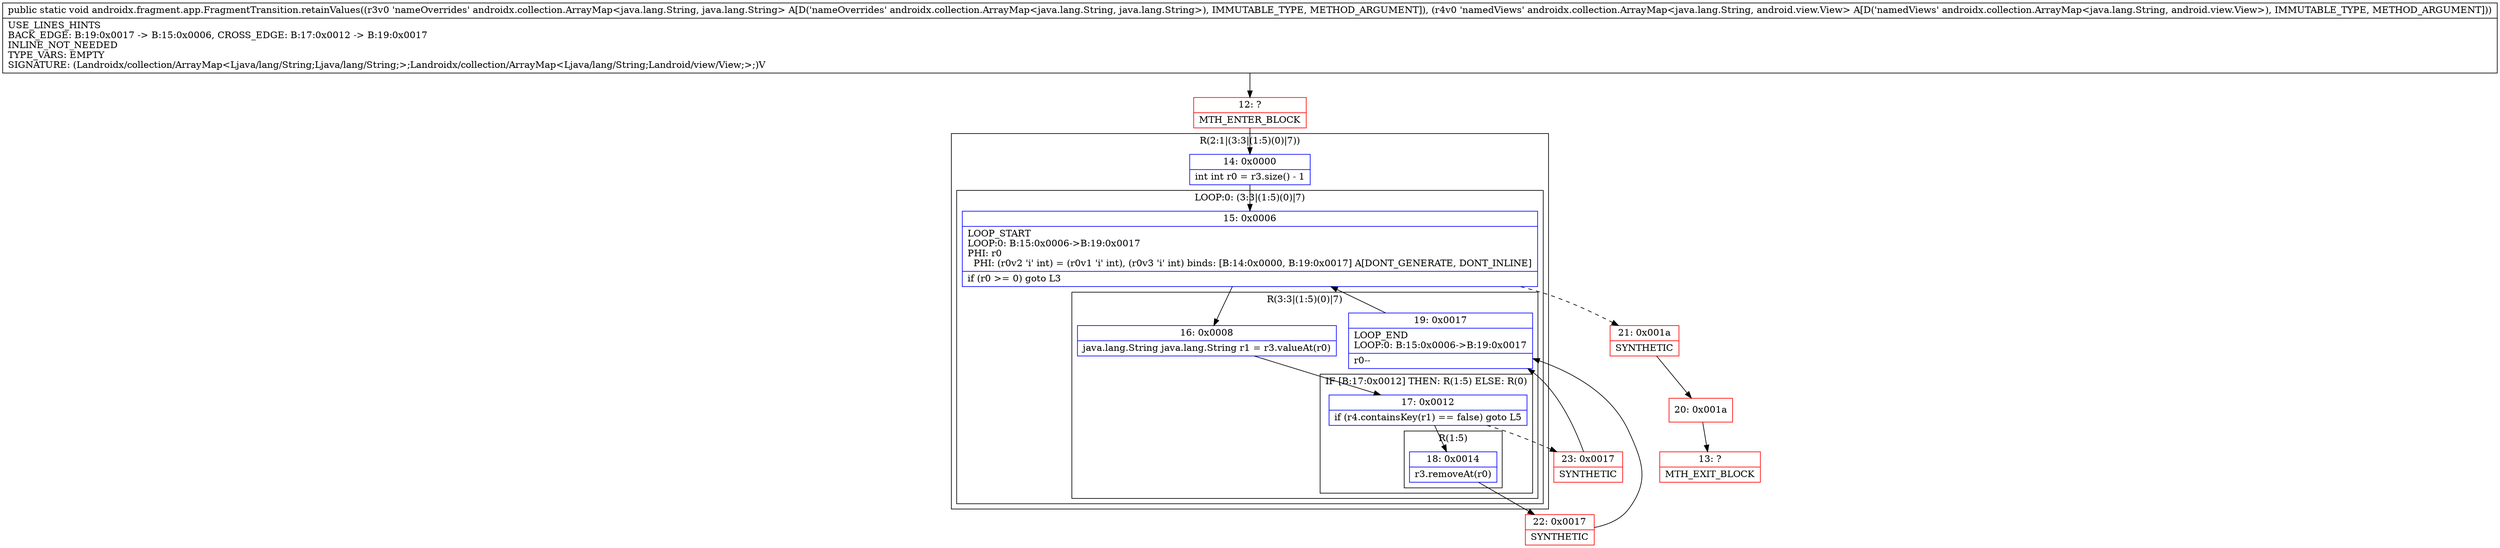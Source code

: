digraph "CFG forandroidx.fragment.app.FragmentTransition.retainValues(Landroidx\/collection\/ArrayMap;Landroidx\/collection\/ArrayMap;)V" {
subgraph cluster_Region_1974129579 {
label = "R(2:1|(3:3|(1:5)(0)|7))";
node [shape=record,color=blue];
Node_14 [shape=record,label="{14\:\ 0x0000|int int r0 = r3.size() \- 1\l}"];
subgraph cluster_LoopRegion_1418758592 {
label = "LOOP:0: (3:3|(1:5)(0)|7)";
node [shape=record,color=blue];
Node_15 [shape=record,label="{15\:\ 0x0006|LOOP_START\lLOOP:0: B:15:0x0006\-\>B:19:0x0017\lPHI: r0 \l  PHI: (r0v2 'i' int) = (r0v1 'i' int), (r0v3 'i' int) binds: [B:14:0x0000, B:19:0x0017] A[DONT_GENERATE, DONT_INLINE]\l|if (r0 \>= 0) goto L3\l}"];
subgraph cluster_Region_209962055 {
label = "R(3:3|(1:5)(0)|7)";
node [shape=record,color=blue];
Node_16 [shape=record,label="{16\:\ 0x0008|java.lang.String java.lang.String r1 = r3.valueAt(r0)\l}"];
subgraph cluster_IfRegion_251912937 {
label = "IF [B:17:0x0012] THEN: R(1:5) ELSE: R(0)";
node [shape=record,color=blue];
Node_17 [shape=record,label="{17\:\ 0x0012|if (r4.containsKey(r1) == false) goto L5\l}"];
subgraph cluster_Region_748112731 {
label = "R(1:5)";
node [shape=record,color=blue];
Node_18 [shape=record,label="{18\:\ 0x0014|r3.removeAt(r0)\l}"];
}
subgraph cluster_Region_6907515 {
label = "R(0)";
node [shape=record,color=blue];
}
}
Node_19 [shape=record,label="{19\:\ 0x0017|LOOP_END\lLOOP:0: B:15:0x0006\-\>B:19:0x0017\l|r0\-\-\l}"];
}
}
}
Node_12 [shape=record,color=red,label="{12\:\ ?|MTH_ENTER_BLOCK\l}"];
Node_22 [shape=record,color=red,label="{22\:\ 0x0017|SYNTHETIC\l}"];
Node_23 [shape=record,color=red,label="{23\:\ 0x0017|SYNTHETIC\l}"];
Node_21 [shape=record,color=red,label="{21\:\ 0x001a|SYNTHETIC\l}"];
Node_20 [shape=record,color=red,label="{20\:\ 0x001a}"];
Node_13 [shape=record,color=red,label="{13\:\ ?|MTH_EXIT_BLOCK\l}"];
MethodNode[shape=record,label="{public static void androidx.fragment.app.FragmentTransition.retainValues((r3v0 'nameOverrides' androidx.collection.ArrayMap\<java.lang.String, java.lang.String\> A[D('nameOverrides' androidx.collection.ArrayMap\<java.lang.String, java.lang.String\>), IMMUTABLE_TYPE, METHOD_ARGUMENT]), (r4v0 'namedViews' androidx.collection.ArrayMap\<java.lang.String, android.view.View\> A[D('namedViews' androidx.collection.ArrayMap\<java.lang.String, android.view.View\>), IMMUTABLE_TYPE, METHOD_ARGUMENT]))  | USE_LINES_HINTS\lBACK_EDGE: B:19:0x0017 \-\> B:15:0x0006, CROSS_EDGE: B:17:0x0012 \-\> B:19:0x0017\lINLINE_NOT_NEEDED\lTYPE_VARS: EMPTY\lSIGNATURE: (Landroidx\/collection\/ArrayMap\<Ljava\/lang\/String;Ljava\/lang\/String;\>;Landroidx\/collection\/ArrayMap\<Ljava\/lang\/String;Landroid\/view\/View;\>;)V\l}"];
MethodNode -> Node_12;Node_14 -> Node_15;
Node_15 -> Node_16;
Node_15 -> Node_21[style=dashed];
Node_16 -> Node_17;
Node_17 -> Node_18;
Node_17 -> Node_23[style=dashed];
Node_18 -> Node_22;
Node_19 -> Node_15;
Node_12 -> Node_14;
Node_22 -> Node_19;
Node_23 -> Node_19;
Node_21 -> Node_20;
Node_20 -> Node_13;
}

